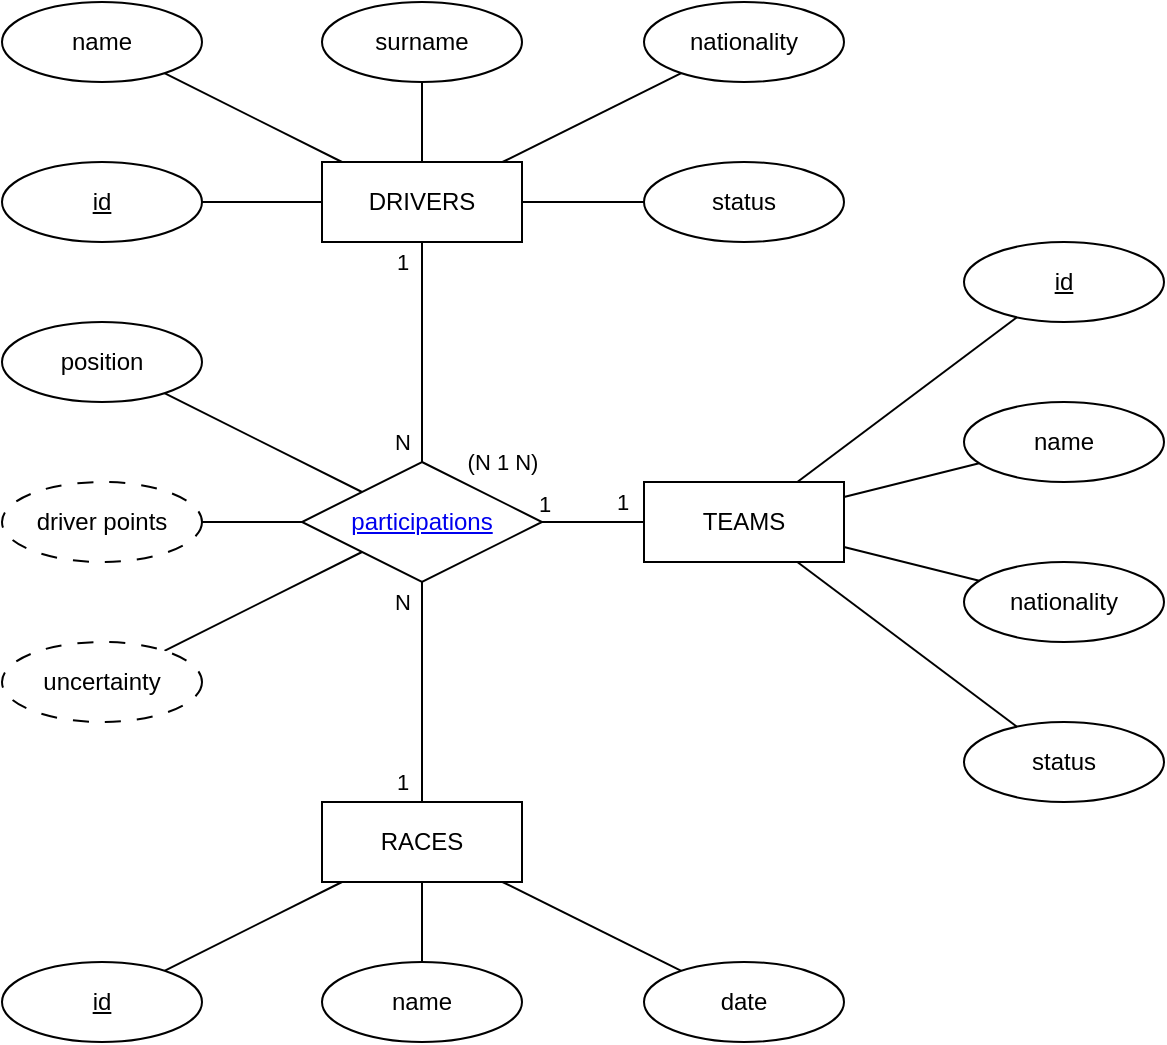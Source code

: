 <mxfile version="26.0.16" pages="2">
  <diagram name="Página-1" id="J5Bvu_2-2_Yfp0qXFBn4">
    <mxGraphModel dx="1674" dy="746" grid="1" gridSize="10" guides="1" tooltips="1" connect="1" arrows="1" fold="1" page="1" pageScale="1" pageWidth="827" pageHeight="1169" math="0" shadow="0">
      <root>
        <mxCell id="0" />
        <mxCell id="1" parent="0" />
        <mxCell id="fEHornG4ekqKrcdhMLwt-8" style="rounded=0;orthogonalLoop=1;jettySize=auto;html=1;endArrow=none;endFill=0;" parent="1" source="fEHornG4ekqKrcdhMLwt-12" target="fEHornG4ekqKrcdhMLwt-33" edge="1">
          <mxGeometry relative="1" as="geometry" />
        </mxCell>
        <mxCell id="fEHornG4ekqKrcdhMLwt-9" style="rounded=0;orthogonalLoop=1;jettySize=auto;html=1;endArrow=none;endFill=0;" parent="1" source="fEHornG4ekqKrcdhMLwt-12" target="fEHornG4ekqKrcdhMLwt-30" edge="1">
          <mxGeometry relative="1" as="geometry" />
        </mxCell>
        <mxCell id="fEHornG4ekqKrcdhMLwt-11" style="rounded=0;orthogonalLoop=1;jettySize=auto;html=1;endArrow=none;endFill=0;" parent="1" source="fEHornG4ekqKrcdhMLwt-12" target="fEHornG4ekqKrcdhMLwt-27" edge="1">
          <mxGeometry relative="1" as="geometry" />
        </mxCell>
        <mxCell id="fEHornG4ekqKrcdhMLwt-12" value="TEAMS" style="whiteSpace=wrap;html=1;align=center;" parent="1" vertex="1">
          <mxGeometry x="351" y="260" width="100" height="40" as="geometry" />
        </mxCell>
        <mxCell id="fEHornG4ekqKrcdhMLwt-13" value="N" style="rounded=0;orthogonalLoop=1;jettySize=auto;html=1;endArrow=none;endFill=0;" parent="1" source="fEHornG4ekqKrcdhMLwt-19" target="fEHornG4ekqKrcdhMLwt-26" edge="1">
          <mxGeometry x="0.818" y="-10" relative="1" as="geometry">
            <mxPoint as="offset" />
          </mxGeometry>
        </mxCell>
        <mxCell id="fEHornG4ekqKrcdhMLwt-14" value="1" style="edgeLabel;html=1;align=center;verticalAlign=middle;resizable=0;points=[];" parent="fEHornG4ekqKrcdhMLwt-13" vertex="1" connectable="0">
          <mxGeometry x="-0.727" y="-1" relative="1" as="geometry">
            <mxPoint x="-9" y="-5" as="offset" />
          </mxGeometry>
        </mxCell>
        <mxCell id="fEHornG4ekqKrcdhMLwt-15" value="(N 1 N)" style="edgeLabel;html=1;align=center;verticalAlign=middle;resizable=0;points=[];" parent="fEHornG4ekqKrcdhMLwt-13" vertex="1" connectable="0">
          <mxGeometry x="0.618" y="-2" relative="1" as="geometry">
            <mxPoint x="42" y="21" as="offset" />
          </mxGeometry>
        </mxCell>
        <mxCell id="fEHornG4ekqKrcdhMLwt-16" style="rounded=0;orthogonalLoop=1;jettySize=auto;html=1;endArrow=none;endFill=0;" parent="1" source="fEHornG4ekqKrcdhMLwt-19" target="fEHornG4ekqKrcdhMLwt-36" edge="1">
          <mxGeometry relative="1" as="geometry" />
        </mxCell>
        <mxCell id="fEHornG4ekqKrcdhMLwt-17" style="rounded=0;orthogonalLoop=1;jettySize=auto;html=1;endArrow=none;endFill=0;" parent="1" source="fEHornG4ekqKrcdhMLwt-19" target="fEHornG4ekqKrcdhMLwt-37" edge="1">
          <mxGeometry relative="1" as="geometry" />
        </mxCell>
        <mxCell id="fEHornG4ekqKrcdhMLwt-18" style="rounded=0;orthogonalLoop=1;jettySize=auto;html=1;endArrow=none;endFill=0;" parent="1" source="fEHornG4ekqKrcdhMLwt-19" target="fEHornG4ekqKrcdhMLwt-28" edge="1">
          <mxGeometry relative="1" as="geometry" />
        </mxCell>
        <mxCell id="fEHornG4ekqKrcdhMLwt-19" value="DRIVERS" style="whiteSpace=wrap;html=1;align=center;" parent="1" vertex="1">
          <mxGeometry x="190" y="100" width="100" height="40" as="geometry" />
        </mxCell>
        <mxCell id="fEHornG4ekqKrcdhMLwt-20" style="rounded=0;orthogonalLoop=1;jettySize=auto;html=1;endArrow=none;endFill=0;" parent="1" source="fEHornG4ekqKrcdhMLwt-25" target="fEHornG4ekqKrcdhMLwt-38" edge="1">
          <mxGeometry relative="1" as="geometry" />
        </mxCell>
        <mxCell id="fEHornG4ekqKrcdhMLwt-21" style="rounded=0;orthogonalLoop=1;jettySize=auto;html=1;endArrow=none;endFill=0;" parent="1" source="fEHornG4ekqKrcdhMLwt-25" target="fEHornG4ekqKrcdhMLwt-35" edge="1">
          <mxGeometry relative="1" as="geometry" />
        </mxCell>
        <mxCell id="fEHornG4ekqKrcdhMLwt-22" style="rounded=0;orthogonalLoop=1;jettySize=auto;html=1;endArrow=none;endFill=0;" parent="1" source="fEHornG4ekqKrcdhMLwt-25" target="fEHornG4ekqKrcdhMLwt-34" edge="1">
          <mxGeometry relative="1" as="geometry" />
        </mxCell>
        <mxCell id="fEHornG4ekqKrcdhMLwt-23" value="N" style="rounded=0;orthogonalLoop=1;jettySize=auto;html=1;endArrow=none;endFill=0;" parent="1" source="fEHornG4ekqKrcdhMLwt-25" target="fEHornG4ekqKrcdhMLwt-26" edge="1">
          <mxGeometry x="0.818" y="10" relative="1" as="geometry">
            <mxPoint as="offset" />
          </mxGeometry>
        </mxCell>
        <mxCell id="fEHornG4ekqKrcdhMLwt-24" value="&lt;div&gt;1&lt;/div&gt;" style="edgeLabel;html=1;align=center;verticalAlign=middle;resizable=0;points=[];" parent="fEHornG4ekqKrcdhMLwt-23" vertex="1" connectable="0">
          <mxGeometry x="-0.654" y="1" relative="1" as="geometry">
            <mxPoint x="-9" y="9" as="offset" />
          </mxGeometry>
        </mxCell>
        <mxCell id="fEHornG4ekqKrcdhMLwt-25" value="RACES" style="whiteSpace=wrap;html=1;align=center;" parent="1" vertex="1">
          <mxGeometry x="190" y="420" width="100" height="40" as="geometry" />
        </mxCell>
        <mxCell id="fEHornG4ekqKrcdhMLwt-26" value="&lt;span class=&quot;tag_lemma&quot;&gt;&lt;a rel=&quot;nofollow&quot; class=&quot;dictLink&quot;&gt;participations&lt;/a&gt;&lt;/span&gt;" style="shape=rhombus;perimeter=rhombusPerimeter;whiteSpace=wrap;html=1;align=center;" parent="1" vertex="1">
          <mxGeometry x="180" y="250" width="120" height="60" as="geometry" />
        </mxCell>
        <mxCell id="fEHornG4ekqKrcdhMLwt-27" value="nationality" style="ellipse;whiteSpace=wrap;html=1;align=center;" parent="1" vertex="1">
          <mxGeometry x="511" y="300" width="100" height="40" as="geometry" />
        </mxCell>
        <mxCell id="fEHornG4ekqKrcdhMLwt-28" value="nationality" style="ellipse;whiteSpace=wrap;html=1;align=center;" parent="1" vertex="1">
          <mxGeometry x="351" y="20" width="100" height="40" as="geometry" />
        </mxCell>
        <mxCell id="fEHornG4ekqKrcdhMLwt-30" value="name" style="ellipse;whiteSpace=wrap;html=1;align=center;" parent="1" vertex="1">
          <mxGeometry x="511" y="220" width="100" height="40" as="geometry" />
        </mxCell>
        <mxCell id="fEHornG4ekqKrcdhMLwt-31" style="rounded=0;orthogonalLoop=1;jettySize=auto;html=1;endArrow=none;endFill=0;" parent="1" source="fEHornG4ekqKrcdhMLwt-32" target="fEHornG4ekqKrcdhMLwt-26" edge="1">
          <mxGeometry relative="1" as="geometry" />
        </mxCell>
        <mxCell id="fEHornG4ekqKrcdhMLwt-32" value="position" style="ellipse;whiteSpace=wrap;html=1;align=center;" parent="1" vertex="1">
          <mxGeometry x="30" y="180" width="100" height="40" as="geometry" />
        </mxCell>
        <mxCell id="fEHornG4ekqKrcdhMLwt-33" value="id" style="ellipse;whiteSpace=wrap;html=1;align=center;fontStyle=4" parent="1" vertex="1">
          <mxGeometry x="511" y="140" width="100" height="40" as="geometry" />
        </mxCell>
        <mxCell id="fEHornG4ekqKrcdhMLwt-34" value="date" style="ellipse;whiteSpace=wrap;html=1;align=center;" parent="1" vertex="1">
          <mxGeometry x="351" y="500" width="100" height="40" as="geometry" />
        </mxCell>
        <mxCell id="fEHornG4ekqKrcdhMLwt-35" value="id" style="ellipse;whiteSpace=wrap;html=1;align=center;fontStyle=4" parent="1" vertex="1">
          <mxGeometry x="30" y="500" width="100" height="40" as="geometry" />
        </mxCell>
        <mxCell id="fEHornG4ekqKrcdhMLwt-36" value="id" style="ellipse;whiteSpace=wrap;html=1;align=center;fontStyle=4" parent="1" vertex="1">
          <mxGeometry x="30" y="100" width="100" height="40" as="geometry" />
        </mxCell>
        <mxCell id="fEHornG4ekqKrcdhMLwt-37" value="name" style="ellipse;whiteSpace=wrap;html=1;align=center;" parent="1" vertex="1">
          <mxGeometry x="30" y="20" width="100" height="40" as="geometry" />
        </mxCell>
        <mxCell id="fEHornG4ekqKrcdhMLwt-38" value="name" style="ellipse;whiteSpace=wrap;html=1;align=center;" parent="1" vertex="1">
          <mxGeometry x="190" y="500" width="100" height="40" as="geometry" />
        </mxCell>
        <mxCell id="fEHornG4ekqKrcdhMLwt-39" style="rounded=0;orthogonalLoop=1;jettySize=auto;html=1;endArrow=none;endFill=0;" parent="1" source="fEHornG4ekqKrcdhMLwt-26" target="fEHornG4ekqKrcdhMLwt-40" edge="1">
          <mxGeometry relative="1" as="geometry">
            <mxPoint x="205" y="228" as="sourcePoint" />
            <mxPoint x="152.056" y="193.33" as="targetPoint" />
          </mxGeometry>
        </mxCell>
        <mxCell id="fEHornG4ekqKrcdhMLwt-40" value="uncertainty" style="ellipse;whiteSpace=wrap;html=1;align=center;dashed=1;dashPattern=8 8;" parent="1" vertex="1">
          <mxGeometry x="30" y="340" width="100" height="40" as="geometry" />
        </mxCell>
        <mxCell id="fEHornG4ekqKrcdhMLwt-41" value="driver points" style="ellipse;whiteSpace=wrap;html=1;align=center;dashed=1;dashPattern=8 8;" parent="1" vertex="1">
          <mxGeometry x="30" y="260" width="100" height="40" as="geometry" />
        </mxCell>
        <mxCell id="fEHornG4ekqKrcdhMLwt-42" style="rounded=0;orthogonalLoop=1;jettySize=auto;html=1;endArrow=none;endFill=0;" parent="1" source="fEHornG4ekqKrcdhMLwt-26" target="fEHornG4ekqKrcdhMLwt-41" edge="1">
          <mxGeometry relative="1" as="geometry">
            <mxPoint x="216" y="237" as="sourcePoint" />
            <mxPoint x="117" y="253" as="targetPoint" />
          </mxGeometry>
        </mxCell>
        <mxCell id="fEHornG4ekqKrcdhMLwt-45" style="rounded=0;orthogonalLoop=1;jettySize=auto;html=1;endArrow=none;endFill=0;" parent="1" source="fEHornG4ekqKrcdhMLwt-26" target="fEHornG4ekqKrcdhMLwt-12" edge="1">
          <mxGeometry relative="1" as="geometry">
            <mxPoint x="280" y="275.286" as="sourcePoint" />
            <mxPoint x="381" y="225.286" as="targetPoint" />
          </mxGeometry>
        </mxCell>
        <mxCell id="fEHornG4ekqKrcdhMLwt-46" value="1" style="edgeLabel;html=1;align=center;verticalAlign=middle;resizable=0;points=[];" parent="fEHornG4ekqKrcdhMLwt-45" vertex="1" connectable="0">
          <mxGeometry x="-0.805" relative="1" as="geometry">
            <mxPoint x="-4" y="-9" as="offset" />
          </mxGeometry>
        </mxCell>
        <mxCell id="fEHornG4ekqKrcdhMLwt-47" value="1" style="edgeLabel;html=1;align=center;verticalAlign=middle;resizable=0;points=[];" parent="fEHornG4ekqKrcdhMLwt-45" vertex="1" connectable="0">
          <mxGeometry x="-0.137" relative="1" as="geometry">
            <mxPoint x="18" y="-10" as="offset" />
          </mxGeometry>
        </mxCell>
        <mxCell id="fEHornG4ekqKrcdhMLwt-48" value="surname" style="ellipse;whiteSpace=wrap;html=1;align=center;" parent="1" vertex="1">
          <mxGeometry x="190" y="20" width="100" height="40" as="geometry" />
        </mxCell>
        <mxCell id="fEHornG4ekqKrcdhMLwt-49" style="rounded=0;orthogonalLoop=1;jettySize=auto;html=1;endArrow=none;endFill=0;" parent="1" source="fEHornG4ekqKrcdhMLwt-19" target="fEHornG4ekqKrcdhMLwt-48" edge="1">
          <mxGeometry relative="1" as="geometry">
            <mxPoint x="210" y="110" as="sourcePoint" />
            <mxPoint x="121" y="66" as="targetPoint" />
          </mxGeometry>
        </mxCell>
        <mxCell id="5Y38snYqJypTZUUjthkC-1" value="status" style="ellipse;whiteSpace=wrap;html=1;align=center;" vertex="1" parent="1">
          <mxGeometry x="351" y="100" width="100" height="40" as="geometry" />
        </mxCell>
        <mxCell id="5Y38snYqJypTZUUjthkC-3" style="rounded=0;orthogonalLoop=1;jettySize=auto;html=1;endArrow=none;endFill=0;" edge="1" parent="1" source="fEHornG4ekqKrcdhMLwt-19" target="5Y38snYqJypTZUUjthkC-1">
          <mxGeometry relative="1" as="geometry">
            <mxPoint x="290" y="110" as="sourcePoint" />
            <mxPoint x="380" y="66" as="targetPoint" />
          </mxGeometry>
        </mxCell>
        <mxCell id="5Y38snYqJypTZUUjthkC-4" value="status" style="ellipse;whiteSpace=wrap;html=1;align=center;" vertex="1" parent="1">
          <mxGeometry x="511" y="380" width="100" height="40" as="geometry" />
        </mxCell>
        <mxCell id="5Y38snYqJypTZUUjthkC-5" style="rounded=0;orthogonalLoop=1;jettySize=auto;html=1;endArrow=none;endFill=0;" edge="1" parent="1" source="fEHornG4ekqKrcdhMLwt-12" target="5Y38snYqJypTZUUjthkC-4">
          <mxGeometry relative="1" as="geometry">
            <mxPoint x="461" y="303" as="sourcePoint" />
            <mxPoint x="529" y="319" as="targetPoint" />
          </mxGeometry>
        </mxCell>
      </root>
    </mxGraphModel>
  </diagram>
  <diagram id="KuCC717gutsvbgyUtLt0" name="Página-2">
    <mxGraphModel dx="1674" dy="746" grid="1" gridSize="10" guides="1" tooltips="1" connect="1" arrows="1" fold="1" page="1" pageScale="1" pageWidth="827" pageHeight="1169" math="0" shadow="0">
      <root>
        <mxCell id="0" />
        <mxCell id="1" parent="0" />
        <mxCell id="SVllH9l_F9v9vqGUW8PD-1" style="rounded=0;orthogonalLoop=1;jettySize=auto;html=1;endArrow=none;endFill=0;" parent="1" source="SVllH9l_F9v9vqGUW8PD-5" target="SVllH9l_F9v9vqGUW8PD-26" edge="1">
          <mxGeometry relative="1" as="geometry" />
        </mxCell>
        <mxCell id="SVllH9l_F9v9vqGUW8PD-2" style="rounded=0;orthogonalLoop=1;jettySize=auto;html=1;endArrow=none;endFill=0;" parent="1" source="SVllH9l_F9v9vqGUW8PD-5" target="SVllH9l_F9v9vqGUW8PD-23" edge="1">
          <mxGeometry relative="1" as="geometry" />
        </mxCell>
        <mxCell id="SVllH9l_F9v9vqGUW8PD-4" style="rounded=0;orthogonalLoop=1;jettySize=auto;html=1;endArrow=none;endFill=0;" parent="1" source="SVllH9l_F9v9vqGUW8PD-5" target="SVllH9l_F9v9vqGUW8PD-20" edge="1">
          <mxGeometry relative="1" as="geometry" />
        </mxCell>
        <mxCell id="SVllH9l_F9v9vqGUW8PD-5" value="ESCUDERIAS" style="whiteSpace=wrap;html=1;align=center;" parent="1" vertex="1">
          <mxGeometry x="351" y="260" width="100" height="40" as="geometry" />
        </mxCell>
        <mxCell id="SVllH9l_F9v9vqGUW8PD-6" value="N" style="rounded=0;orthogonalLoop=1;jettySize=auto;html=1;endArrow=none;endFill=0;" parent="1" source="SVllH9l_F9v9vqGUW8PD-12" target="SVllH9l_F9v9vqGUW8PD-19" edge="1">
          <mxGeometry x="0.818" y="-10" relative="1" as="geometry">
            <mxPoint as="offset" />
          </mxGeometry>
        </mxCell>
        <mxCell id="SVllH9l_F9v9vqGUW8PD-7" value="1" style="edgeLabel;html=1;align=center;verticalAlign=middle;resizable=0;points=[];" parent="SVllH9l_F9v9vqGUW8PD-6" vertex="1" connectable="0">
          <mxGeometry x="-0.727" y="-1" relative="1" as="geometry">
            <mxPoint x="-9" y="-5" as="offset" />
          </mxGeometry>
        </mxCell>
        <mxCell id="SVllH9l_F9v9vqGUW8PD-8" value="(N 1 N)" style="edgeLabel;html=1;align=center;verticalAlign=middle;resizable=0;points=[];" parent="SVllH9l_F9v9vqGUW8PD-6" vertex="1" connectable="0">
          <mxGeometry x="0.618" y="-2" relative="1" as="geometry">
            <mxPoint x="42" y="21" as="offset" />
          </mxGeometry>
        </mxCell>
        <mxCell id="SVllH9l_F9v9vqGUW8PD-9" style="rounded=0;orthogonalLoop=1;jettySize=auto;html=1;endArrow=none;endFill=0;" parent="1" source="SVllH9l_F9v9vqGUW8PD-12" target="SVllH9l_F9v9vqGUW8PD-29" edge="1">
          <mxGeometry relative="1" as="geometry" />
        </mxCell>
        <mxCell id="SVllH9l_F9v9vqGUW8PD-10" style="rounded=0;orthogonalLoop=1;jettySize=auto;html=1;endArrow=none;endFill=0;" parent="1" source="SVllH9l_F9v9vqGUW8PD-12" target="SVllH9l_F9v9vqGUW8PD-30" edge="1">
          <mxGeometry relative="1" as="geometry" />
        </mxCell>
        <mxCell id="SVllH9l_F9v9vqGUW8PD-11" style="rounded=0;orthogonalLoop=1;jettySize=auto;html=1;endArrow=none;endFill=0;" parent="1" source="SVllH9l_F9v9vqGUW8PD-12" target="SVllH9l_F9v9vqGUW8PD-21" edge="1">
          <mxGeometry relative="1" as="geometry" />
        </mxCell>
        <mxCell id="SVllH9l_F9v9vqGUW8PD-12" value="PILOTOS" style="whiteSpace=wrap;html=1;align=center;" parent="1" vertex="1">
          <mxGeometry x="190" y="100" width="100" height="40" as="geometry" />
        </mxCell>
        <mxCell id="SVllH9l_F9v9vqGUW8PD-13" style="rounded=0;orthogonalLoop=1;jettySize=auto;html=1;endArrow=none;endFill=0;" parent="1" source="SVllH9l_F9v9vqGUW8PD-18" target="SVllH9l_F9v9vqGUW8PD-31" edge="1">
          <mxGeometry relative="1" as="geometry" />
        </mxCell>
        <mxCell id="SVllH9l_F9v9vqGUW8PD-14" style="rounded=0;orthogonalLoop=1;jettySize=auto;html=1;endArrow=none;endFill=0;" parent="1" source="SVllH9l_F9v9vqGUW8PD-18" target="SVllH9l_F9v9vqGUW8PD-28" edge="1">
          <mxGeometry relative="1" as="geometry" />
        </mxCell>
        <mxCell id="SVllH9l_F9v9vqGUW8PD-15" style="rounded=0;orthogonalLoop=1;jettySize=auto;html=1;endArrow=none;endFill=0;" parent="1" source="SVllH9l_F9v9vqGUW8PD-18" target="SVllH9l_F9v9vqGUW8PD-27" edge="1">
          <mxGeometry relative="1" as="geometry" />
        </mxCell>
        <mxCell id="SVllH9l_F9v9vqGUW8PD-16" value="N" style="rounded=0;orthogonalLoop=1;jettySize=auto;html=1;endArrow=none;endFill=0;" parent="1" source="SVllH9l_F9v9vqGUW8PD-18" target="SVllH9l_F9v9vqGUW8PD-19" edge="1">
          <mxGeometry x="0.818" y="10" relative="1" as="geometry">
            <mxPoint as="offset" />
          </mxGeometry>
        </mxCell>
        <mxCell id="SVllH9l_F9v9vqGUW8PD-17" value="&lt;div&gt;1&lt;/div&gt;" style="edgeLabel;html=1;align=center;verticalAlign=middle;resizable=0;points=[];" parent="SVllH9l_F9v9vqGUW8PD-16" vertex="1" connectable="0">
          <mxGeometry x="-0.654" y="1" relative="1" as="geometry">
            <mxPoint x="-9" y="9" as="offset" />
          </mxGeometry>
        </mxCell>
        <mxCell id="SVllH9l_F9v9vqGUW8PD-18" value="CARRERAS" style="whiteSpace=wrap;html=1;align=center;" parent="1" vertex="1">
          <mxGeometry x="190" y="420" width="100" height="40" as="geometry" />
        </mxCell>
        <mxCell id="SVllH9l_F9v9vqGUW8PD-19" value="participaciones" style="shape=rhombus;perimeter=rhombusPerimeter;whiteSpace=wrap;html=1;align=center;" parent="1" vertex="1">
          <mxGeometry x="180" y="250" width="120" height="60" as="geometry" />
        </mxCell>
        <mxCell id="SVllH9l_F9v9vqGUW8PD-20" value="nacionalidad" style="ellipse;whiteSpace=wrap;html=1;align=center;" parent="1" vertex="1">
          <mxGeometry x="511" y="300" width="100" height="40" as="geometry" />
        </mxCell>
        <mxCell id="SVllH9l_F9v9vqGUW8PD-21" value="nacionalidad" style="ellipse;whiteSpace=wrap;html=1;align=center;" parent="1" vertex="1">
          <mxGeometry x="351" y="20" width="100" height="40" as="geometry" />
        </mxCell>
        <mxCell id="SVllH9l_F9v9vqGUW8PD-23" value="nombre" style="ellipse;whiteSpace=wrap;html=1;align=center;" parent="1" vertex="1">
          <mxGeometry x="511" y="220" width="100" height="40" as="geometry" />
        </mxCell>
        <mxCell id="SVllH9l_F9v9vqGUW8PD-24" style="rounded=0;orthogonalLoop=1;jettySize=auto;html=1;endArrow=none;endFill=0;" parent="1" source="SVllH9l_F9v9vqGUW8PD-25" target="SVllH9l_F9v9vqGUW8PD-19" edge="1">
          <mxGeometry relative="1" as="geometry" />
        </mxCell>
        <mxCell id="SVllH9l_F9v9vqGUW8PD-25" value="posición" style="ellipse;whiteSpace=wrap;html=1;align=center;" parent="1" vertex="1">
          <mxGeometry x="30" y="180" width="100" height="40" as="geometry" />
        </mxCell>
        <mxCell id="SVllH9l_F9v9vqGUW8PD-26" value="id" style="ellipse;whiteSpace=wrap;html=1;align=center;fontStyle=4" parent="1" vertex="1">
          <mxGeometry x="511" y="140" width="100" height="40" as="geometry" />
        </mxCell>
        <mxCell id="SVllH9l_F9v9vqGUW8PD-27" value="fecha" style="ellipse;whiteSpace=wrap;html=1;align=center;" parent="1" vertex="1">
          <mxGeometry x="351" y="500" width="100" height="40" as="geometry" />
        </mxCell>
        <mxCell id="SVllH9l_F9v9vqGUW8PD-28" value="id" style="ellipse;whiteSpace=wrap;html=1;align=center;fontStyle=4" parent="1" vertex="1">
          <mxGeometry x="30" y="500" width="100" height="40" as="geometry" />
        </mxCell>
        <mxCell id="SVllH9l_F9v9vqGUW8PD-29" value="id" style="ellipse;whiteSpace=wrap;html=1;align=center;fontStyle=4" parent="1" vertex="1">
          <mxGeometry x="30" y="100" width="100" height="40" as="geometry" />
        </mxCell>
        <mxCell id="SVllH9l_F9v9vqGUW8PD-30" value="nombre" style="ellipse;whiteSpace=wrap;html=1;align=center;" parent="1" vertex="1">
          <mxGeometry x="30" y="20" width="100" height="40" as="geometry" />
        </mxCell>
        <mxCell id="SVllH9l_F9v9vqGUW8PD-31" value="nombre" style="ellipse;whiteSpace=wrap;html=1;align=center;" parent="1" vertex="1">
          <mxGeometry x="190" y="500" width="100" height="40" as="geometry" />
        </mxCell>
        <mxCell id="SVllH9l_F9v9vqGUW8PD-32" style="rounded=0;orthogonalLoop=1;jettySize=auto;html=1;endArrow=none;endFill=0;" parent="1" source="SVllH9l_F9v9vqGUW8PD-19" target="SVllH9l_F9v9vqGUW8PD-33" edge="1">
          <mxGeometry relative="1" as="geometry">
            <mxPoint x="205" y="228" as="sourcePoint" />
            <mxPoint x="152.056" y="193.33" as="targetPoint" />
          </mxGeometry>
        </mxCell>
        <mxCell id="SVllH9l_F9v9vqGUW8PD-33" value="&lt;span&gt;&lt;span data-dobid=&quot;hdw&quot;&gt;incertidumbre&lt;/span&gt;&lt;/span&gt;" style="ellipse;whiteSpace=wrap;html=1;align=center;dashed=1;dashPattern=8 8;" parent="1" vertex="1">
          <mxGeometry x="30" y="340" width="100" height="40" as="geometry" />
        </mxCell>
        <mxCell id="SVllH9l_F9v9vqGUW8PD-34" value="puntos del piloto" style="ellipse;whiteSpace=wrap;html=1;align=center;dashed=1;dashPattern=8 8;" parent="1" vertex="1">
          <mxGeometry x="30" y="260" width="100" height="40" as="geometry" />
        </mxCell>
        <mxCell id="SVllH9l_F9v9vqGUW8PD-35" style="rounded=0;orthogonalLoop=1;jettySize=auto;html=1;endArrow=none;endFill=0;" parent="1" source="SVllH9l_F9v9vqGUW8PD-19" target="SVllH9l_F9v9vqGUW8PD-34" edge="1">
          <mxGeometry relative="1" as="geometry">
            <mxPoint x="216" y="237" as="sourcePoint" />
            <mxPoint x="117" y="253" as="targetPoint" />
          </mxGeometry>
        </mxCell>
        <mxCell id="SVllH9l_F9v9vqGUW8PD-38" style="rounded=0;orthogonalLoop=1;jettySize=auto;html=1;endArrow=none;endFill=0;" parent="1" source="SVllH9l_F9v9vqGUW8PD-19" target="SVllH9l_F9v9vqGUW8PD-5" edge="1">
          <mxGeometry relative="1" as="geometry">
            <mxPoint x="280" y="275.286" as="sourcePoint" />
            <mxPoint x="381" y="225.286" as="targetPoint" />
          </mxGeometry>
        </mxCell>
        <mxCell id="SVllH9l_F9v9vqGUW8PD-39" value="1" style="edgeLabel;html=1;align=center;verticalAlign=middle;resizable=0;points=[];" parent="SVllH9l_F9v9vqGUW8PD-38" vertex="1" connectable="0">
          <mxGeometry x="-0.805" relative="1" as="geometry">
            <mxPoint x="-4" y="-9" as="offset" />
          </mxGeometry>
        </mxCell>
        <mxCell id="SVllH9l_F9v9vqGUW8PD-40" value="1" style="edgeLabel;html=1;align=center;verticalAlign=middle;resizable=0;points=[];" parent="SVllH9l_F9v9vqGUW8PD-38" vertex="1" connectable="0">
          <mxGeometry x="-0.137" relative="1" as="geometry">
            <mxPoint x="18" y="-10" as="offset" />
          </mxGeometry>
        </mxCell>
        <mxCell id="SVllH9l_F9v9vqGUW8PD-41" value="apellido" style="ellipse;whiteSpace=wrap;html=1;align=center;" parent="1" vertex="1">
          <mxGeometry x="190" y="20" width="100" height="40" as="geometry" />
        </mxCell>
        <mxCell id="SVllH9l_F9v9vqGUW8PD-42" style="rounded=0;orthogonalLoop=1;jettySize=auto;html=1;endArrow=none;endFill=0;" parent="1" source="SVllH9l_F9v9vqGUW8PD-12" target="SVllH9l_F9v9vqGUW8PD-41" edge="1">
          <mxGeometry relative="1" as="geometry">
            <mxPoint x="210" y="110" as="sourcePoint" />
            <mxPoint x="121" y="66" as="targetPoint" />
          </mxGeometry>
        </mxCell>
        <mxCell id="aUGMZw7bm0WDv7akOBir-1" value="estado" style="ellipse;whiteSpace=wrap;html=1;align=center;" vertex="1" parent="1">
          <mxGeometry x="351" y="100" width="100" height="40" as="geometry" />
        </mxCell>
        <mxCell id="aUGMZw7bm0WDv7akOBir-2" style="rounded=0;orthogonalLoop=1;jettySize=auto;html=1;endArrow=none;endFill=0;" edge="1" parent="1" target="aUGMZw7bm0WDv7akOBir-1" source="SVllH9l_F9v9vqGUW8PD-12">
          <mxGeometry relative="1" as="geometry">
            <mxPoint x="290" y="120" as="sourcePoint" />
            <mxPoint x="380" y="66" as="targetPoint" />
          </mxGeometry>
        </mxCell>
        <mxCell id="aUGMZw7bm0WDv7akOBir-3" value="estado" style="ellipse;whiteSpace=wrap;html=1;align=center;" vertex="1" parent="1">
          <mxGeometry x="511" y="380" width="100" height="40" as="geometry" />
        </mxCell>
        <mxCell id="aUGMZw7bm0WDv7akOBir-4" style="rounded=0;orthogonalLoop=1;jettySize=auto;html=1;endArrow=none;endFill=0;" edge="1" parent="1" target="aUGMZw7bm0WDv7akOBir-3" source="SVllH9l_F9v9vqGUW8PD-5">
          <mxGeometry relative="1" as="geometry">
            <mxPoint x="428" y="300" as="sourcePoint" />
            <mxPoint x="529" y="319" as="targetPoint" />
          </mxGeometry>
        </mxCell>
      </root>
    </mxGraphModel>
  </diagram>
</mxfile>
